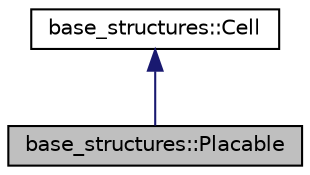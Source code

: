 digraph "base_structures::Placable"
{
  edge [fontname="Helvetica",fontsize="10",labelfontname="Helvetica",labelfontsize="10"];
  node [fontname="Helvetica",fontsize="10",shape=record];
  Node4 [label="base_structures::Placable",height=0.2,width=0.4,color="black", fillcolor="grey75", style="filled", fontcolor="black"];
  Node5 -> Node4 [dir="back",color="midnightblue",fontsize="10",style="solid"];
  Node5 [label="base_structures::Cell",height=0.2,width=0.4,color="black", fillcolor="white", style="filled",URL="$classbase__structures_1_1Cell.html"];
}
